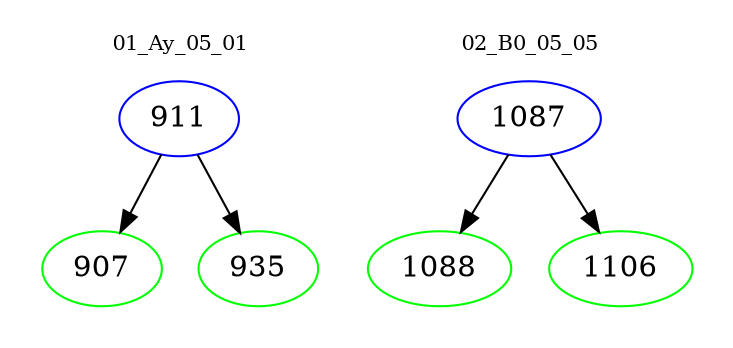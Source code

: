 digraph{
subgraph cluster_0 {
color = white
label = "01_Ay_05_01";
fontsize=10;
T0_911 [label="911", color="blue"]
T0_911 -> T0_907 [color="black"]
T0_907 [label="907", color="green"]
T0_911 -> T0_935 [color="black"]
T0_935 [label="935", color="green"]
}
subgraph cluster_1 {
color = white
label = "02_B0_05_05";
fontsize=10;
T1_1087 [label="1087", color="blue"]
T1_1087 -> T1_1088 [color="black"]
T1_1088 [label="1088", color="green"]
T1_1087 -> T1_1106 [color="black"]
T1_1106 [label="1106", color="green"]
}
}
